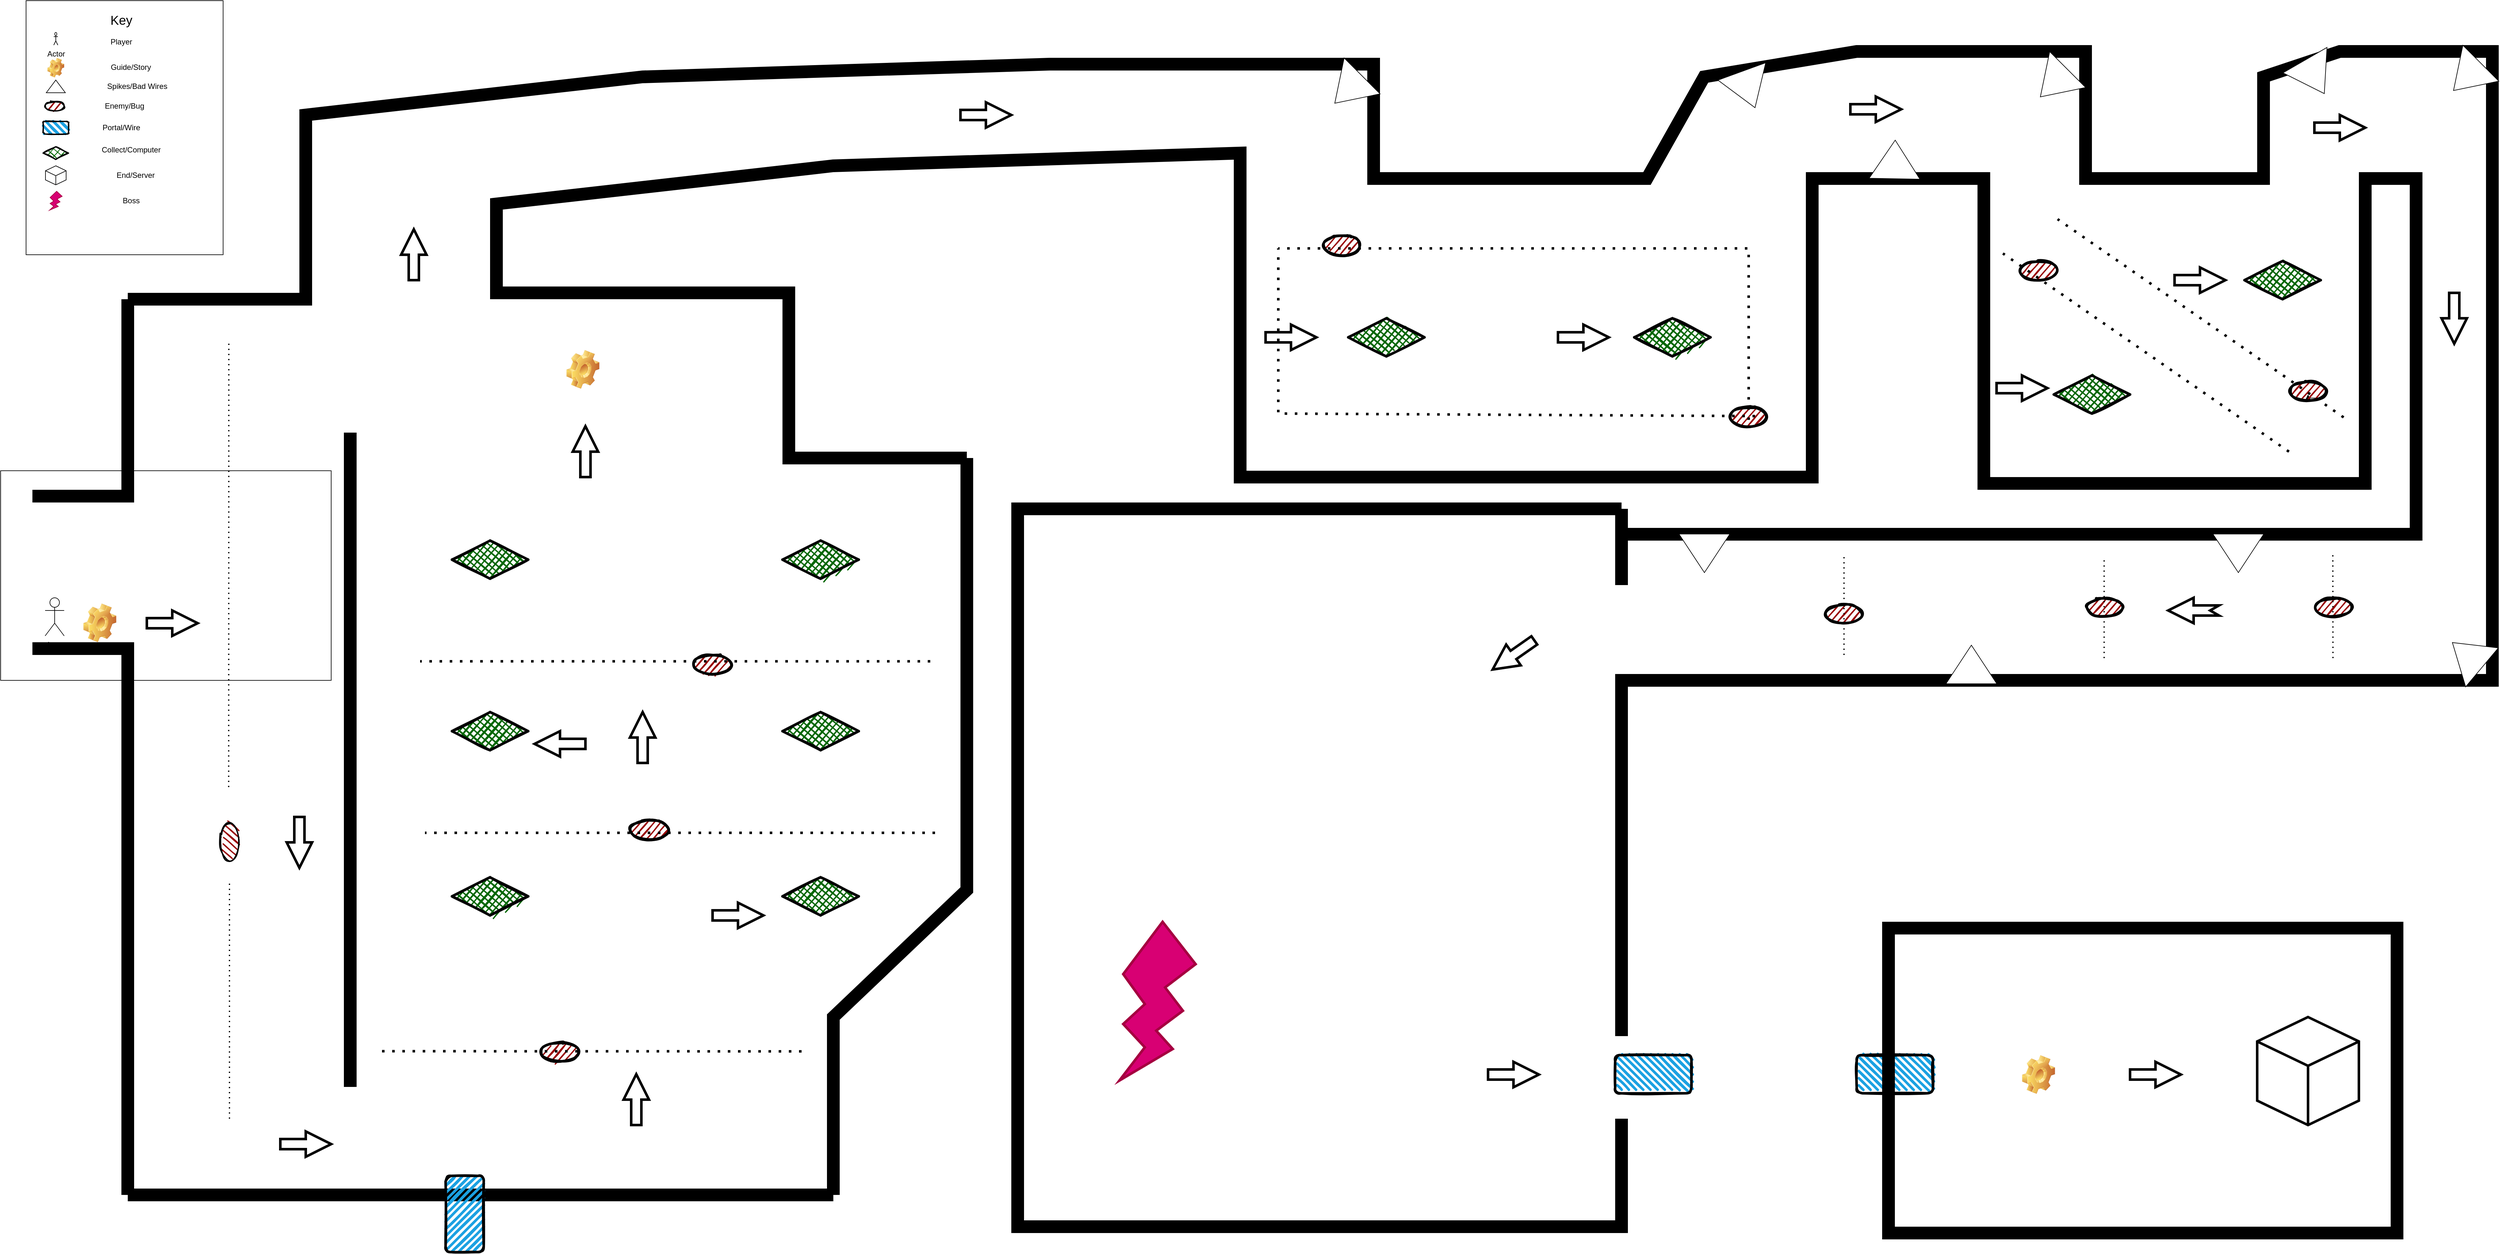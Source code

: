 <mxfile version="28.2.0">
  <diagram name="Page-1" id="zgL6Di7iJ0Y1lWAI3NUE">
    <mxGraphModel dx="5502" dy="969" grid="1" gridSize="10" guides="1" tooltips="1" connect="1" arrows="1" fold="1" page="1" pageScale="1" pageWidth="4000" pageHeight="2100" math="0" shadow="0">
      <root>
        <mxCell id="0" />
        <mxCell id="1" parent="0" />
        <mxCell id="pp7TLM8EPcdy0YVc-8Af-1" value="" style="rounded=0;whiteSpace=wrap;html=1;fillColor=none;strokeColor=light-dark(#000000,#FF1313);" parent="1" vertex="1">
          <mxGeometry x="-4000" y="780" width="520" height="330" as="geometry" />
        </mxCell>
        <mxCell id="pp7TLM8EPcdy0YVc-8Af-3" value="" style="endArrow=none;html=1;rounded=0;strokeWidth=20;" parent="1" edge="1">
          <mxGeometry width="50" height="50" relative="1" as="geometry">
            <mxPoint x="-3950" y="820" as="sourcePoint" />
            <mxPoint x="-3800" y="510" as="targetPoint" />
            <Array as="points">
              <mxPoint x="-3800" y="820" />
            </Array>
          </mxGeometry>
        </mxCell>
        <mxCell id="pp7TLM8EPcdy0YVc-8Af-4" value="" style="endArrow=none;html=1;rounded=0;strokeWidth=20;" parent="1" edge="1">
          <mxGeometry width="50" height="50" relative="1" as="geometry">
            <mxPoint x="-3950" y="1060" as="sourcePoint" />
            <mxPoint x="-3800" y="1920" as="targetPoint" />
            <Array as="points">
              <mxPoint x="-3800" y="1060" />
            </Array>
          </mxGeometry>
        </mxCell>
        <mxCell id="pp7TLM8EPcdy0YVc-8Af-5" value="" style="endArrow=none;html=1;rounded=0;strokeWidth=20;" parent="1" edge="1">
          <mxGeometry width="50" height="50" relative="1" as="geometry">
            <mxPoint x="-3800" y="510" as="sourcePoint" />
            <mxPoint x="-3520" y="360" as="targetPoint" />
            <Array as="points">
              <mxPoint x="-3520" y="510" />
            </Array>
          </mxGeometry>
        </mxCell>
        <mxCell id="pp7TLM8EPcdy0YVc-8Af-6" value="Actor" style="shape=umlActor;verticalLabelPosition=bottom;verticalAlign=top;html=1;outlineConnect=0;" parent="1" vertex="1">
          <mxGeometry x="-3930" y="980" width="30" height="60" as="geometry" />
        </mxCell>
        <mxCell id="pp7TLM8EPcdy0YVc-8Af-7" value="" style="endArrow=none;html=1;rounded=0;strokeWidth=20;" parent="1" edge="1">
          <mxGeometry width="50" height="50" relative="1" as="geometry">
            <mxPoint x="-3800" y="1920" as="sourcePoint" />
            <mxPoint x="-2690" y="1920" as="targetPoint" />
          </mxGeometry>
        </mxCell>
        <mxCell id="pp7TLM8EPcdy0YVc-8Af-8" value="" style="endArrow=none;html=1;rounded=0;strokeWidth=20;" parent="1" edge="1">
          <mxGeometry width="50" height="50" relative="1" as="geometry">
            <mxPoint x="-2690" y="1920" as="sourcePoint" />
            <mxPoint x="-2480" y="760" as="targetPoint" />
            <Array as="points">
              <mxPoint x="-2690" y="1640" />
              <mxPoint x="-2480" y="1440" />
            </Array>
          </mxGeometry>
        </mxCell>
        <mxCell id="pp7TLM8EPcdy0YVc-8Af-9" value="" style="endArrow=none;html=1;rounded=0;strokeWidth=20;" parent="1" edge="1">
          <mxGeometry width="50" height="50" relative="1" as="geometry">
            <mxPoint x="-2480" y="760" as="sourcePoint" />
            <mxPoint x="-1450" y="880" as="targetPoint" />
            <Array as="points">
              <mxPoint x="-2760" y="760" />
              <mxPoint x="-2760" y="500" />
              <mxPoint x="-3220" y="500" />
              <mxPoint x="-3220" y="360" />
              <mxPoint x="-2690" y="300" />
              <mxPoint x="-2050" y="280" />
              <mxPoint x="-2050" y="790" />
              <mxPoint x="-1150" y="790" />
              <mxPoint x="-1150" y="320" />
              <mxPoint x="-880" y="320" />
              <mxPoint x="-880" y="800" />
              <mxPoint x="-280" y="800" />
              <mxPoint x="-280" y="320" />
              <mxPoint x="-200" y="320" />
              <mxPoint x="-200" y="880" />
              <mxPoint x="-1450" y="880" />
              <mxPoint x="-1450" y="960" />
              <mxPoint x="-1450" y="840" />
            </Array>
          </mxGeometry>
        </mxCell>
        <mxCell id="pp7TLM8EPcdy0YVc-8Af-10" value="" style="endArrow=none;html=1;rounded=0;strokeWidth=20;" parent="1" edge="1">
          <mxGeometry width="50" height="50" relative="1" as="geometry">
            <mxPoint x="-3520" y="360" as="sourcePoint" />
            <mxPoint x="-1450" y="1670" as="targetPoint" />
            <Array as="points">
              <mxPoint x="-3520" y="360" />
              <mxPoint x="-3520" y="220" />
              <mxPoint x="-2990" y="160" />
              <mxPoint x="-2350" y="140" />
              <mxPoint x="-1840" y="140" />
              <mxPoint x="-1840" y="320" />
              <mxPoint x="-1410" y="320" />
              <mxPoint x="-1320" y="160" />
              <mxPoint x="-1080" y="120" />
              <mxPoint x="-720" y="120" />
              <mxPoint x="-720" y="320" />
              <mxPoint x="-440" y="320" />
              <mxPoint x="-440" y="160" />
              <mxPoint x="-320" y="120" />
              <mxPoint x="-80" y="120" />
              <mxPoint x="-80" y="1110" />
              <mxPoint x="-1450" y="1110" />
            </Array>
          </mxGeometry>
        </mxCell>
        <mxCell id="pp7TLM8EPcdy0YVc-8Af-11" value="" style="endArrow=none;html=1;rounded=0;strokeWidth=20;" parent="1" edge="1">
          <mxGeometry width="50" height="50" relative="1" as="geometry">
            <mxPoint x="-3450" y="1670" as="sourcePoint" />
            <mxPoint x="-3450" y="1750" as="targetPoint" />
            <Array as="points">
              <mxPoint x="-3450" y="720" />
            </Array>
          </mxGeometry>
        </mxCell>
        <mxCell id="pp7TLM8EPcdy0YVc-8Af-12" value="" style="shape=image;html=1;verticalLabelPosition=bottom;verticalAlign=top;imageAspect=1;aspect=fixed;image=img/clipart/Gear_128x128.png" parent="1" vertex="1">
          <mxGeometry x="-3870" y="989" width="52" height="61" as="geometry" />
        </mxCell>
        <mxCell id="pp7TLM8EPcdy0YVc-8Af-13" value="" style="shape=image;html=1;verticalLabelPosition=bottom;verticalAlign=top;imageAspect=1;aspect=fixed;image=img/clipart/Gear_128x128.png;strokeWidth=20;" parent="1" vertex="1">
          <mxGeometry x="-3110" y="590" width="52" height="61" as="geometry" />
        </mxCell>
        <mxCell id="pp7TLM8EPcdy0YVc-8Af-14" value="" style="rhombus;whiteSpace=wrap;html=1;strokeWidth=4;fillWeight=-1;hachureGap=8;fillStyle=cross-hatch;fillColor=#006600;sketch=1;" parent="1" vertex="1">
          <mxGeometry x="-3290" y="890" width="120" height="60" as="geometry" />
        </mxCell>
        <mxCell id="pp7TLM8EPcdy0YVc-8Af-15" value="" style="rhombus;whiteSpace=wrap;html=1;strokeWidth=4;fillWeight=-1;hachureGap=8;fillStyle=cross-hatch;fillColor=#006600;sketch=1;" parent="1" vertex="1">
          <mxGeometry x="-2770" y="890" width="120" height="60" as="geometry" />
        </mxCell>
        <mxCell id="pp7TLM8EPcdy0YVc-8Af-16" value="" style="rhombus;whiteSpace=wrap;html=1;strokeWidth=4;fillWeight=-1;hachureGap=8;fillStyle=cross-hatch;fillColor=#006600;sketch=1;" parent="1" vertex="1">
          <mxGeometry x="-3290" y="1160" width="120" height="60" as="geometry" />
        </mxCell>
        <mxCell id="pp7TLM8EPcdy0YVc-8Af-17" value="" style="rhombus;whiteSpace=wrap;html=1;strokeWidth=4;fillWeight=-1;hachureGap=8;fillStyle=cross-hatch;fillColor=#006600;sketch=1;" parent="1" vertex="1">
          <mxGeometry x="-2770" y="1160" width="120" height="60" as="geometry" />
        </mxCell>
        <mxCell id="pp7TLM8EPcdy0YVc-8Af-18" value="" style="rhombus;whiteSpace=wrap;html=1;strokeWidth=4;fillWeight=-1;hachureGap=8;fillStyle=cross-hatch;fillColor=#006600;sketch=1;" parent="1" vertex="1">
          <mxGeometry x="-3290" y="1420" width="120" height="60" as="geometry" />
        </mxCell>
        <mxCell id="pp7TLM8EPcdy0YVc-8Af-19" value="" style="rhombus;whiteSpace=wrap;html=1;strokeWidth=4;fillWeight=-1;hachureGap=8;fillStyle=cross-hatch;fillColor=#006600;sketch=1;" parent="1" vertex="1">
          <mxGeometry x="-2770" y="1420" width="120" height="60" as="geometry" />
        </mxCell>
        <mxCell id="pp7TLM8EPcdy0YVc-8Af-22" value="" style="ellipse;whiteSpace=wrap;html=1;strokeWidth=4;fillWeight=2;hachureGap=8;fillColor=#990000;fillStyle=dots;sketch=1;" parent="1" vertex="1">
          <mxGeometry x="-3010" y="1330" width="60" height="30" as="geometry" />
        </mxCell>
        <mxCell id="pp7TLM8EPcdy0YVc-8Af-23" value="" style="ellipse;whiteSpace=wrap;html=1;strokeWidth=4;fillWeight=2;hachureGap=8;fillColor=#990000;fillStyle=dots;sketch=1;" parent="1" vertex="1">
          <mxGeometry x="-2910" y="1070" width="60" height="30" as="geometry" />
        </mxCell>
        <mxCell id="pp7TLM8EPcdy0YVc-8Af-24" value="" style="ellipse;whiteSpace=wrap;html=1;strokeWidth=4;fillWeight=2;hachureGap=8;fillColor=#990000;fillStyle=dots;sketch=1;" parent="1" vertex="1">
          <mxGeometry x="-3150" y="1680" width="60" height="30" as="geometry" />
        </mxCell>
        <mxCell id="pp7TLM8EPcdy0YVc-8Af-28" value="" style="rounded=1;whiteSpace=wrap;html=1;strokeWidth=4;fillWeight=4;hachureGap=8;hachureAngle=45;fillColor=#1ba1e2;sketch=1;rotation=90;" parent="1" vertex="1">
          <mxGeometry x="-3330" y="1920" width="120" height="60" as="geometry" />
        </mxCell>
        <mxCell id="pp7TLM8EPcdy0YVc-8Af-29" value="" style="ellipse;whiteSpace=wrap;html=1;strokeWidth=2;fillWeight=2;hachureGap=8;fillColor=#990000;fillStyle=dots;sketch=1;rotation=-90;" parent="1" vertex="1">
          <mxGeometry x="-3670" y="1350" width="60" height="30" as="geometry" />
        </mxCell>
        <mxCell id="pp7TLM8EPcdy0YVc-8Af-30" value="" style="endArrow=none;dashed=1;html=1;dashPattern=1 3;strokeWidth=2;rounded=0;" parent="1" edge="1">
          <mxGeometry width="50" height="50" relative="1" as="geometry">
            <mxPoint x="-3640" y="1430" as="sourcePoint" />
            <mxPoint x="-3640" y="1800" as="targetPoint" />
          </mxGeometry>
        </mxCell>
        <mxCell id="pp7TLM8EPcdy0YVc-8Af-31" value="" style="endArrow=none;dashed=1;html=1;dashPattern=1 3;strokeWidth=2;rounded=0;" parent="1" edge="1">
          <mxGeometry width="50" height="50" relative="1" as="geometry">
            <mxPoint x="-3641" y="580" as="sourcePoint" />
            <mxPoint x="-3641.25" y="1280" as="targetPoint" />
          </mxGeometry>
        </mxCell>
        <mxCell id="pp7TLM8EPcdy0YVc-8Af-32" value="" style="endArrow=none;dashed=1;html=1;dashPattern=1 3;strokeWidth=4;rounded=0;" parent="1" edge="1">
          <mxGeometry width="50" height="50" relative="1" as="geometry">
            <mxPoint x="-2530" y="1350" as="sourcePoint" />
            <mxPoint x="-3332.5" y="1350" as="targetPoint" />
          </mxGeometry>
        </mxCell>
        <mxCell id="pp7TLM8EPcdy0YVc-8Af-33" value="" style="endArrow=none;dashed=1;html=1;dashPattern=1 3;strokeWidth=4;rounded=0;" parent="1" edge="1">
          <mxGeometry width="50" height="50" relative="1" as="geometry">
            <mxPoint x="-2740" y="1694" as="sourcePoint" />
            <mxPoint x="-3410" y="1693.75" as="targetPoint" />
          </mxGeometry>
        </mxCell>
        <mxCell id="pp7TLM8EPcdy0YVc-8Af-34" value="" style="endArrow=none;dashed=1;html=1;dashPattern=1 3;strokeWidth=4;rounded=0;" parent="1" edge="1">
          <mxGeometry width="50" height="50" relative="1" as="geometry">
            <mxPoint x="-2537.5" y="1080" as="sourcePoint" />
            <mxPoint x="-3340" y="1080" as="targetPoint" />
          </mxGeometry>
        </mxCell>
        <mxCell id="pp7TLM8EPcdy0YVc-8Af-35" value="" style="html=1;shadow=0;dashed=0;align=center;verticalAlign=middle;shape=mxgraph.arrows2.arrow;dy=0.6;dx=40;notch=0;strokeWidth=4;" parent="1" vertex="1">
          <mxGeometry x="-3770" y="1000" width="80" height="40" as="geometry" />
        </mxCell>
        <mxCell id="pp7TLM8EPcdy0YVc-8Af-41" value="" style="html=1;shadow=0;dashed=0;align=center;verticalAlign=middle;shape=mxgraph.arrows2.arrow;dy=0.6;dx=40;notch=0;rotation=90;strokeWidth=4;" parent="1" vertex="1">
          <mxGeometry x="-3570" y="1345" width="80" height="40" as="geometry" />
        </mxCell>
        <mxCell id="pp7TLM8EPcdy0YVc-8Af-42" value="" style="html=1;shadow=0;dashed=0;align=center;verticalAlign=middle;shape=mxgraph.arrows2.arrow;dy=0.6;dx=40;notch=0;strokeWidth=4;" parent="1" vertex="1">
          <mxGeometry x="-580" y="460" width="80" height="40" as="geometry" />
        </mxCell>
        <mxCell id="pp7TLM8EPcdy0YVc-8Af-43" value="" style="html=1;shadow=0;dashed=0;align=center;verticalAlign=middle;shape=mxgraph.arrows2.arrow;dy=0.6;dx=40;notch=0;strokeWidth=4;" parent="1" vertex="1">
          <mxGeometry x="-3560" y="1820" width="80" height="40" as="geometry" />
        </mxCell>
        <mxCell id="pp7TLM8EPcdy0YVc-8Af-44" value="" style="html=1;shadow=0;dashed=0;align=center;verticalAlign=middle;shape=mxgraph.arrows2.arrow;dy=0.6;dx=40;notch=0;rotation=-90;strokeWidth=4;" parent="1" vertex="1">
          <mxGeometry x="-3040" y="1750" width="80" height="40" as="geometry" />
        </mxCell>
        <mxCell id="pp7TLM8EPcdy0YVc-8Af-45" value="" style="html=1;shadow=0;dashed=0;align=center;verticalAlign=middle;shape=mxgraph.arrows2.arrow;dy=0.6;dx=40;notch=0;rotation=-90;strokeWidth=4;" parent="1" vertex="1">
          <mxGeometry x="-3030" y="1180" width="80" height="40" as="geometry" />
        </mxCell>
        <mxCell id="pp7TLM8EPcdy0YVc-8Af-46" value="" style="html=1;shadow=0;dashed=0;align=center;verticalAlign=middle;shape=mxgraph.arrows2.arrow;dy=0.6;dx=40;notch=0;strokeWidth=4;" parent="1" vertex="1">
          <mxGeometry x="-2880" y="1460" width="80" height="40" as="geometry" />
        </mxCell>
        <mxCell id="pp7TLM8EPcdy0YVc-8Af-47" value="" style="html=1;shadow=0;dashed=0;align=center;verticalAlign=middle;shape=mxgraph.arrows2.arrow;dy=0.6;dx=40;notch=0;rotation=-180;strokeWidth=4;" parent="1" vertex="1">
          <mxGeometry x="-3160" y="1190" width="80" height="40" as="geometry" />
        </mxCell>
        <mxCell id="pp7TLM8EPcdy0YVc-8Af-48" value="" style="html=1;shadow=0;dashed=0;align=center;verticalAlign=middle;shape=mxgraph.arrows2.arrow;dy=0.6;dx=40;notch=0;rotation=-90;strokeWidth=4;" parent="1" vertex="1">
          <mxGeometry x="-3120" y="730" width="80" height="40" as="geometry" />
        </mxCell>
        <mxCell id="pp7TLM8EPcdy0YVc-8Af-49" value="" style="html=1;shadow=0;dashed=0;align=center;verticalAlign=middle;shape=mxgraph.arrows2.arrow;dy=0.6;dx=40;notch=0;rotation=-90;strokeWidth=4;" parent="1" vertex="1">
          <mxGeometry x="-3390" y="420" width="80" height="40" as="geometry" />
        </mxCell>
        <mxCell id="pp7TLM8EPcdy0YVc-8Af-50" value="" style="html=1;shadow=0;dashed=0;align=center;verticalAlign=middle;shape=mxgraph.arrows2.arrow;dy=0.6;dx=40;notch=0;strokeWidth=4;" parent="1" vertex="1">
          <mxGeometry x="-2490" y="200" width="80" height="40" as="geometry" />
        </mxCell>
        <mxCell id="SpKNN2W-1FVL2pdGVRqN-1" value="" style="rounded=0;whiteSpace=wrap;html=1;" vertex="1" parent="1">
          <mxGeometry x="-3960" y="40" width="310" height="400" as="geometry" />
        </mxCell>
        <mxCell id="SpKNN2W-1FVL2pdGVRqN-2" value="" style="shape=image;html=1;verticalLabelPosition=bottom;verticalAlign=top;imageAspect=1;aspect=fixed;image=img/clipart/Gear_128x128.png" vertex="1" parent="1">
          <mxGeometry x="-3926.43" y="130" width="26.43" height="31" as="geometry" />
        </mxCell>
        <mxCell id="SpKNN2W-1FVL2pdGVRqN-3" value="&lt;font style=&quot;font-size: 20px;&quot;&gt;Key&lt;/font&gt;" style="text;html=1;align=center;verticalAlign=middle;whiteSpace=wrap;rounded=0;" vertex="1" parent="1">
          <mxGeometry x="-3860" y="60" width="100" height="20" as="geometry" />
        </mxCell>
        <mxCell id="SpKNN2W-1FVL2pdGVRqN-4" value="Player" style="text;html=1;align=center;verticalAlign=middle;whiteSpace=wrap;rounded=0;" vertex="1" parent="1">
          <mxGeometry x="-3840" y="90" width="60" height="30" as="geometry" />
        </mxCell>
        <mxCell id="SpKNN2W-1FVL2pdGVRqN-6" value="Guide/Story" style="text;html=1;align=center;verticalAlign=middle;whiteSpace=wrap;rounded=0;" vertex="1" parent="1">
          <mxGeometry x="-3840" y="130" width="90" height="30" as="geometry" />
        </mxCell>
        <mxCell id="SpKNN2W-1FVL2pdGVRqN-7" value="Spikes/Bad Wires" style="text;html=1;align=center;verticalAlign=middle;whiteSpace=wrap;rounded=0;" vertex="1" parent="1">
          <mxGeometry x="-3840" y="160" width="110" height="30" as="geometry" />
        </mxCell>
        <mxCell id="SpKNN2W-1FVL2pdGVRqN-8" value="Enemy/Bug" style="text;html=1;align=center;verticalAlign=middle;whiteSpace=wrap;rounded=0;" vertex="1" parent="1">
          <mxGeometry x="-3840" y="191" width="70" height="30" as="geometry" />
        </mxCell>
        <mxCell id="SpKNN2W-1FVL2pdGVRqN-9" value="Portal/Wire" style="text;html=1;align=center;verticalAlign=middle;whiteSpace=wrap;rounded=0;" vertex="1" parent="1">
          <mxGeometry x="-3840" y="225" width="60" height="30" as="geometry" />
        </mxCell>
        <mxCell id="SpKNN2W-1FVL2pdGVRqN-10" value="" style="triangle;whiteSpace=wrap;html=1;rotation=-90;" vertex="1" parent="1">
          <mxGeometry x="-3923.21" y="160" width="20" height="30" as="geometry" />
        </mxCell>
        <mxCell id="SpKNN2W-1FVL2pdGVRqN-11" value="Actor" style="shape=umlActor;verticalLabelPosition=bottom;verticalAlign=top;html=1;outlineConnect=0;" vertex="1" parent="1">
          <mxGeometry x="-3916.43" y="90" width="6.43" height="20" as="geometry" />
        </mxCell>
        <mxCell id="SpKNN2W-1FVL2pdGVRqN-12" value="" style="ellipse;whiteSpace=wrap;html=1;strokeWidth=2;fillWeight=2;hachureGap=8;fillColor=#990000;fillStyle=dots;sketch=1;" vertex="1" parent="1">
          <mxGeometry x="-3930" y="198.5" width="30" height="15" as="geometry" />
        </mxCell>
        <mxCell id="SpKNN2W-1FVL2pdGVRqN-13" value="" style="rounded=1;whiteSpace=wrap;html=1;strokeWidth=2;fillWeight=4;hachureGap=8;hachureAngle=45;fillColor=#1ba1e2;sketch=1;" vertex="1" parent="1">
          <mxGeometry x="-3933.21" y="230" width="40" height="20" as="geometry" />
        </mxCell>
        <mxCell id="SpKNN2W-1FVL2pdGVRqN-15" value="" style="rhombus;whiteSpace=wrap;html=1;strokeWidth=2;fillWeight=-1;hachureGap=8;fillStyle=cross-hatch;fillColor=#006600;sketch=1;" vertex="1" parent="1">
          <mxGeometry x="-3933.21" y="270" width="40" height="20" as="geometry" />
        </mxCell>
        <mxCell id="SpKNN2W-1FVL2pdGVRqN-16" value="Collect/Computer" style="text;html=1;align=center;verticalAlign=middle;whiteSpace=wrap;rounded=0;" vertex="1" parent="1">
          <mxGeometry x="-3852.5" y="260" width="115" height="30" as="geometry" />
        </mxCell>
        <mxCell id="SpKNN2W-1FVL2pdGVRqN-17" value="" style="html=1;whiteSpace=wrap;shape=isoCube2;backgroundOutline=1;isoAngle=15;" vertex="1" parent="1">
          <mxGeometry x="-3929.46" y="300" width="32.5" height="30" as="geometry" />
        </mxCell>
        <mxCell id="SpKNN2W-1FVL2pdGVRqN-18" value="End/Server" style="text;html=1;align=center;verticalAlign=middle;whiteSpace=wrap;rounded=0;" vertex="1" parent="1">
          <mxGeometry x="-3845" y="300" width="115" height="30" as="geometry" />
        </mxCell>
        <mxCell id="SpKNN2W-1FVL2pdGVRqN-19" value="" style="verticalLabelPosition=bottom;verticalAlign=top;html=1;shape=mxgraph.basic.flash;fillColor=light-dark(#D80073,#FF0000);fontColor=#ffffff;strokeColor=#A50040;" vertex="1" parent="1">
          <mxGeometry x="-3923.21" y="340" width="20" height="30" as="geometry" />
        </mxCell>
        <mxCell id="SpKNN2W-1FVL2pdGVRqN-20" value="Boss" style="text;html=1;align=center;verticalAlign=middle;whiteSpace=wrap;rounded=0;" vertex="1" parent="1">
          <mxGeometry x="-3852.5" y="340" width="115" height="30" as="geometry" />
        </mxCell>
        <mxCell id="SpKNN2W-1FVL2pdGVRqN-21" value="" style="verticalLabelPosition=bottom;verticalAlign=top;html=1;shape=mxgraph.basic.flash;fillColor=light-dark(#D80073,#FF0000);fontColor=#ffffff;strokeColor=#A50040;strokeWidth=4;" vertex="1" parent="1">
          <mxGeometry x="-2240" y="1490" width="120" height="250" as="geometry" />
        </mxCell>
        <mxCell id="SpKNN2W-1FVL2pdGVRqN-22" value="" style="endArrow=none;html=1;rounded=0;strokeWidth=20;" edge="1" parent="1">
          <mxGeometry width="50" height="50" relative="1" as="geometry">
            <mxPoint x="-1450" y="1800" as="sourcePoint" />
            <mxPoint x="-1450" y="840" as="targetPoint" />
            <Array as="points">
              <mxPoint x="-1450" y="1970" />
              <mxPoint x="-2400" y="1970" />
              <mxPoint x="-2400" y="840" />
            </Array>
          </mxGeometry>
        </mxCell>
        <mxCell id="SpKNN2W-1FVL2pdGVRqN-23" value="" style="rounded=1;whiteSpace=wrap;html=1;strokeWidth=4;fillWeight=4;hachureGap=8;hachureAngle=45;fillColor=#1ba1e2;sketch=1;" vertex="1" parent="1">
          <mxGeometry x="-1460" y="1700" width="120" height="60" as="geometry" />
        </mxCell>
        <mxCell id="SpKNN2W-1FVL2pdGVRqN-24" value="" style="rounded=1;whiteSpace=wrap;html=1;strokeWidth=4;fillWeight=4;hachureGap=8;hachureAngle=45;fillColor=#1ba1e2;sketch=1;" vertex="1" parent="1">
          <mxGeometry x="-1080" y="1700" width="120" height="60" as="geometry" />
        </mxCell>
        <mxCell id="SpKNN2W-1FVL2pdGVRqN-25" value="" style="rounded=0;whiteSpace=wrap;html=1;fillColor=none;strokeWidth=20;" vertex="1" parent="1">
          <mxGeometry x="-1030" y="1500" width="800" height="480" as="geometry" />
        </mxCell>
        <mxCell id="SpKNN2W-1FVL2pdGVRqN-26" value="" style="html=1;whiteSpace=wrap;shape=isoCube2;backgroundOutline=1;isoAngle=15;strokeWidth=4;" vertex="1" parent="1">
          <mxGeometry x="-450" y="1640" width="160" height="170" as="geometry" />
        </mxCell>
        <mxCell id="SpKNN2W-1FVL2pdGVRqN-27" value="" style="shape=image;html=1;verticalLabelPosition=bottom;verticalAlign=top;imageAspect=1;aspect=fixed;image=img/clipart/Gear_128x128.png;strokeWidth=20;" vertex="1" parent="1">
          <mxGeometry x="-820" y="1700" width="52" height="61" as="geometry" />
        </mxCell>
        <mxCell id="SpKNN2W-1FVL2pdGVRqN-28" value="" style="html=1;shadow=0;dashed=0;align=center;verticalAlign=middle;shape=mxgraph.arrows2.arrow;dy=0.6;dx=40;notch=0;strokeWidth=4;" vertex="1" parent="1">
          <mxGeometry x="-2010" y="550" width="80" height="40" as="geometry" />
        </mxCell>
        <mxCell id="SpKNN2W-1FVL2pdGVRqN-29" value="" style="html=1;shadow=0;dashed=0;align=center;verticalAlign=middle;shape=mxgraph.arrows2.arrow;dy=0.6;dx=40;notch=0;strokeWidth=4;" vertex="1" parent="1">
          <mxGeometry x="-1550" y="550" width="80" height="40" as="geometry" />
        </mxCell>
        <mxCell id="SpKNN2W-1FVL2pdGVRqN-30" value="" style="html=1;shadow=0;dashed=0;align=center;verticalAlign=middle;shape=mxgraph.arrows2.arrow;dy=0.6;dx=40;notch=0;strokeWidth=4;" vertex="1" parent="1">
          <mxGeometry x="-1090" y="191" width="80" height="40" as="geometry" />
        </mxCell>
        <mxCell id="SpKNN2W-1FVL2pdGVRqN-35" value="" style="html=1;shadow=0;dashed=0;align=center;verticalAlign=middle;shape=mxgraph.arrows2.arrow;dy=0.6;dx=40;notch=0;strokeWidth=4;" vertex="1" parent="1">
          <mxGeometry x="-860" y="630" width="80" height="40" as="geometry" />
        </mxCell>
        <mxCell id="SpKNN2W-1FVL2pdGVRqN-36" value="" style="html=1;shadow=0;dashed=0;align=center;verticalAlign=middle;shape=mxgraph.arrows2.arrow;dy=0.6;dx=40;notch=0;strokeWidth=4;" vertex="1" parent="1">
          <mxGeometry x="-360" y="220" width="80" height="40" as="geometry" />
        </mxCell>
        <mxCell id="SpKNN2W-1FVL2pdGVRqN-37" value="" style="html=1;shadow=0;dashed=0;align=center;verticalAlign=middle;shape=mxgraph.arrows2.arrow;dy=0.6;dx=40;notch=0;strokeWidth=4;rotation=90;" vertex="1" parent="1">
          <mxGeometry x="-180" y="520" width="80" height="40" as="geometry" />
        </mxCell>
        <mxCell id="SpKNN2W-1FVL2pdGVRqN-38" value="" style="html=1;shadow=0;dashed=0;align=center;verticalAlign=middle;shape=mxgraph.arrows2.arrow;dy=0.6;dx=40;notch=14;strokeWidth=4;rotation=-180;" vertex="1" parent="1">
          <mxGeometry x="-590" y="980" width="80" height="40" as="geometry" />
        </mxCell>
        <mxCell id="SpKNN2W-1FVL2pdGVRqN-39" value="" style="html=1;shadow=0;dashed=0;align=center;verticalAlign=middle;shape=mxgraph.arrows2.arrow;dy=0.6;dx=40;notch=0;strokeWidth=4;rotation=-215;" vertex="1" parent="1">
          <mxGeometry x="-1660" y="1050" width="80" height="40" as="geometry" />
        </mxCell>
        <mxCell id="SpKNN2W-1FVL2pdGVRqN-40" value="" style="html=1;shadow=0;dashed=0;align=center;verticalAlign=middle;shape=mxgraph.arrows2.arrow;dy=0.6;dx=40;notch=0;strokeWidth=4;" vertex="1" parent="1">
          <mxGeometry x="-1660" y="1710.5" width="80" height="40" as="geometry" />
        </mxCell>
        <mxCell id="SpKNN2W-1FVL2pdGVRqN-41" value="" style="html=1;shadow=0;dashed=0;align=center;verticalAlign=middle;shape=mxgraph.arrows2.arrow;dy=0.6;dx=40;notch=0;strokeWidth=4;" vertex="1" parent="1">
          <mxGeometry x="-650" y="1710.5" width="80" height="40" as="geometry" />
        </mxCell>
        <mxCell id="SpKNN2W-1FVL2pdGVRqN-43" value="" style="rhombus;whiteSpace=wrap;html=1;strokeWidth=4;fillWeight=-1;hachureGap=8;fillStyle=cross-hatch;fillColor=#006600;sketch=1;" vertex="1" parent="1">
          <mxGeometry x="-1430" y="540" width="120" height="60" as="geometry" />
        </mxCell>
        <mxCell id="SpKNN2W-1FVL2pdGVRqN-44" value="" style="rhombus;whiteSpace=wrap;html=1;strokeWidth=4;fillWeight=-1;hachureGap=8;fillStyle=cross-hatch;fillColor=#006600;sketch=1;" vertex="1" parent="1">
          <mxGeometry x="-1880" y="540" width="120" height="60" as="geometry" />
        </mxCell>
        <mxCell id="SpKNN2W-1FVL2pdGVRqN-45" value="" style="rhombus;whiteSpace=wrap;html=1;strokeWidth=4;fillWeight=-1;hachureGap=8;fillStyle=cross-hatch;fillColor=#006600;sketch=1;" vertex="1" parent="1">
          <mxGeometry x="-770" y="630" width="120" height="60" as="geometry" />
        </mxCell>
        <mxCell id="SpKNN2W-1FVL2pdGVRqN-46" value="" style="rhombus;whiteSpace=wrap;html=1;strokeWidth=4;fillWeight=-1;hachureGap=8;fillStyle=cross-hatch;fillColor=#006600;sketch=1;" vertex="1" parent="1">
          <mxGeometry x="-470" y="450" width="120" height="60" as="geometry" />
        </mxCell>
        <mxCell id="SpKNN2W-1FVL2pdGVRqN-48" value="" style="ellipse;whiteSpace=wrap;html=1;strokeWidth=4;fillWeight=2;hachureGap=8;fillColor=#990000;fillStyle=dots;sketch=1;" vertex="1" parent="1">
          <mxGeometry x="-1920" y="410" width="60" height="30" as="geometry" />
        </mxCell>
        <mxCell id="SpKNN2W-1FVL2pdGVRqN-49" value="" style="ellipse;whiteSpace=wrap;html=1;strokeWidth=4;fillWeight=2;hachureGap=8;fillColor=#990000;fillStyle=dots;sketch=1;" vertex="1" parent="1">
          <mxGeometry x="-1280" y="680" width="60" height="30" as="geometry" />
        </mxCell>
        <mxCell id="SpKNN2W-1FVL2pdGVRqN-50" value="" style="ellipse;whiteSpace=wrap;html=1;strokeWidth=4;fillWeight=2;hachureGap=8;fillColor=#990000;fillStyle=dots;sketch=1;" vertex="1" parent="1">
          <mxGeometry x="-824" y="450" width="60" height="30" as="geometry" />
        </mxCell>
        <mxCell id="SpKNN2W-1FVL2pdGVRqN-61" style="edgeStyle=orthogonalEdgeStyle;rounded=0;orthogonalLoop=1;jettySize=auto;html=1;exitX=1;exitY=1;exitDx=0;exitDy=0;" edge="1" parent="1" source="SpKNN2W-1FVL2pdGVRqN-51">
          <mxGeometry relative="1" as="geometry">
            <mxPoint x="-370" y="660" as="targetPoint" />
          </mxGeometry>
        </mxCell>
        <mxCell id="SpKNN2W-1FVL2pdGVRqN-51" value="" style="ellipse;whiteSpace=wrap;html=1;strokeWidth=4;fillWeight=2;hachureGap=8;fillColor=#990000;fillStyle=dots;sketch=1;" vertex="1" parent="1">
          <mxGeometry x="-400" y="640" width="60" height="30" as="geometry" />
        </mxCell>
        <mxCell id="SpKNN2W-1FVL2pdGVRqN-52" value="" style="ellipse;whiteSpace=wrap;html=1;strokeWidth=4;fillWeight=2;hachureGap=8;fillColor=#990000;fillStyle=dots;sketch=1;" vertex="1" parent="1">
          <mxGeometry x="-1130" y="990" width="60" height="30" as="geometry" />
        </mxCell>
        <mxCell id="SpKNN2W-1FVL2pdGVRqN-53" value="" style="ellipse;whiteSpace=wrap;html=1;strokeWidth=4;fillWeight=2;hachureGap=8;fillColor=#990000;fillStyle=dots;sketch=1;" vertex="1" parent="1">
          <mxGeometry x="-720" y="980" width="60" height="30" as="geometry" />
        </mxCell>
        <mxCell id="SpKNN2W-1FVL2pdGVRqN-55" value="" style="ellipse;whiteSpace=wrap;html=1;strokeWidth=4;fillWeight=2;hachureGap=8;fillColor=#990000;fillStyle=dots;sketch=1;" vertex="1" parent="1">
          <mxGeometry x="-360" y="980" width="60" height="30" as="geometry" />
        </mxCell>
        <mxCell id="SpKNN2W-1FVL2pdGVRqN-56" value="" style="endArrow=none;dashed=1;html=1;dashPattern=1 3;strokeWidth=4;rounded=0;" edge="1" parent="1">
          <mxGeometry width="50" height="50" relative="1" as="geometry">
            <mxPoint x="-1250" y="700" as="sourcePoint" />
            <mxPoint x="-1990" y="430" as="targetPoint" />
            <Array as="points">
              <mxPoint x="-1250" y="430" />
            </Array>
          </mxGeometry>
        </mxCell>
        <mxCell id="SpKNN2W-1FVL2pdGVRqN-57" value="" style="endArrow=none;dashed=1;html=1;dashPattern=1 3;strokeWidth=4;rounded=0;" edge="1" parent="1">
          <mxGeometry width="50" height="50" relative="1" as="geometry">
            <mxPoint x="-1240" y="694" as="sourcePoint" />
            <mxPoint x="-1990" y="430" as="targetPoint" />
            <Array as="points">
              <mxPoint x="-1990" y="690" />
            </Array>
          </mxGeometry>
        </mxCell>
        <mxCell id="SpKNN2W-1FVL2pdGVRqN-58" value="" style="endArrow=none;dashed=1;html=1;dashPattern=1 3;strokeWidth=4;rounded=0;" edge="1" parent="1">
          <mxGeometry width="50" height="50" relative="1" as="geometry">
            <mxPoint x="-400" y="750" as="sourcePoint" />
            <mxPoint x="-850" y="438" as="targetPoint" />
          </mxGeometry>
        </mxCell>
        <mxCell id="SpKNN2W-1FVL2pdGVRqN-60" value="" style="endArrow=none;dashed=1;html=1;dashPattern=1 3;strokeWidth=4;rounded=0;" edge="1" parent="1">
          <mxGeometry width="50" height="50" relative="1" as="geometry">
            <mxPoint x="-314" y="696" as="sourcePoint" />
            <mxPoint x="-764" y="384" as="targetPoint" />
          </mxGeometry>
        </mxCell>
        <mxCell id="SpKNN2W-1FVL2pdGVRqN-62" value="" style="endArrow=none;dashed=1;html=1;dashPattern=1 3;strokeWidth=2;rounded=0;" edge="1" parent="1">
          <mxGeometry width="50" height="50" relative="1" as="geometry">
            <mxPoint x="-1100" y="1070" as="sourcePoint" />
            <mxPoint x="-1100" y="910" as="targetPoint" />
          </mxGeometry>
        </mxCell>
        <mxCell id="SpKNN2W-1FVL2pdGVRqN-63" value="" style="endArrow=none;dashed=1;html=1;dashPattern=1 3;strokeWidth=2;rounded=0;" edge="1" parent="1">
          <mxGeometry width="50" height="50" relative="1" as="geometry">
            <mxPoint x="-690.77" y="1075" as="sourcePoint" />
            <mxPoint x="-690.77" y="915" as="targetPoint" />
          </mxGeometry>
        </mxCell>
        <mxCell id="SpKNN2W-1FVL2pdGVRqN-64" value="" style="endArrow=none;dashed=1;html=1;dashPattern=1 3;strokeWidth=2;rounded=0;" edge="1" parent="1">
          <mxGeometry width="50" height="50" relative="1" as="geometry">
            <mxPoint x="-330.77" y="1075" as="sourcePoint" />
            <mxPoint x="-331" y="910" as="targetPoint" />
          </mxGeometry>
        </mxCell>
        <mxCell id="SpKNN2W-1FVL2pdGVRqN-65" value="" style="triangle;whiteSpace=wrap;html=1;rotation=90;" vertex="1" parent="1">
          <mxGeometry x="-1350" y="870" width="60.77" height="80" as="geometry" />
        </mxCell>
        <mxCell id="SpKNN2W-1FVL2pdGVRqN-67" value="" style="triangle;whiteSpace=wrap;html=1;rotation=-90;" vertex="1" parent="1">
          <mxGeometry x="-930.005" y="1044.995" width="60.77" height="80" as="geometry" />
        </mxCell>
        <mxCell id="SpKNN2W-1FVL2pdGVRqN-68" value="" style="triangle;whiteSpace=wrap;html=1;rotation=90;" vertex="1" parent="1">
          <mxGeometry x="-510.005" y="869.995" width="60.77" height="80" as="geometry" />
        </mxCell>
        <mxCell id="SpKNN2W-1FVL2pdGVRqN-71" value="" style="triangle;whiteSpace=wrap;html=1;rotation=-140;" vertex="1" parent="1">
          <mxGeometry x="-149.995" y="1030.005" width="60.77" height="80" as="geometry" />
        </mxCell>
        <mxCell id="SpKNN2W-1FVL2pdGVRqN-72" value="" style="triangle;whiteSpace=wrap;html=1;rotation=135;" vertex="1" parent="1">
          <mxGeometry x="-149.995" y="119.995" width="60.77" height="80" as="geometry" />
        </mxCell>
        <mxCell id="SpKNN2W-1FVL2pdGVRqN-73" value="" style="triangle;whiteSpace=wrap;html=1;rotation=60;" vertex="1" parent="1">
          <mxGeometry x="-389.995" y="120.005" width="60.77" height="80" as="geometry" />
        </mxCell>
        <mxCell id="SpKNN2W-1FVL2pdGVRqN-74" value="" style="triangle;whiteSpace=wrap;html=1;rotation=135;" vertex="1" parent="1">
          <mxGeometry x="-799.995" y="129.995" width="60.77" height="80" as="geometry" />
        </mxCell>
        <mxCell id="SpKNN2W-1FVL2pdGVRqN-75" value="" style="triangle;whiteSpace=wrap;html=1;rotation=70;" vertex="1" parent="1">
          <mxGeometry x="-1280.765" y="139.995" width="60.77" height="80" as="geometry" />
        </mxCell>
        <mxCell id="SpKNN2W-1FVL2pdGVRqN-76" value="" style="triangle;whiteSpace=wrap;html=1;rotation=-89;" vertex="1" parent="1">
          <mxGeometry x="-1050.385" y="249.995" width="60.77" height="80" as="geometry" />
        </mxCell>
        <mxCell id="SpKNN2W-1FVL2pdGVRqN-77" value="" style="triangle;whiteSpace=wrap;html=1;rotation=-225;" vertex="1" parent="1">
          <mxGeometry x="-1909.995" y="139.995" width="60.77" height="80" as="geometry" />
        </mxCell>
      </root>
    </mxGraphModel>
  </diagram>
</mxfile>
